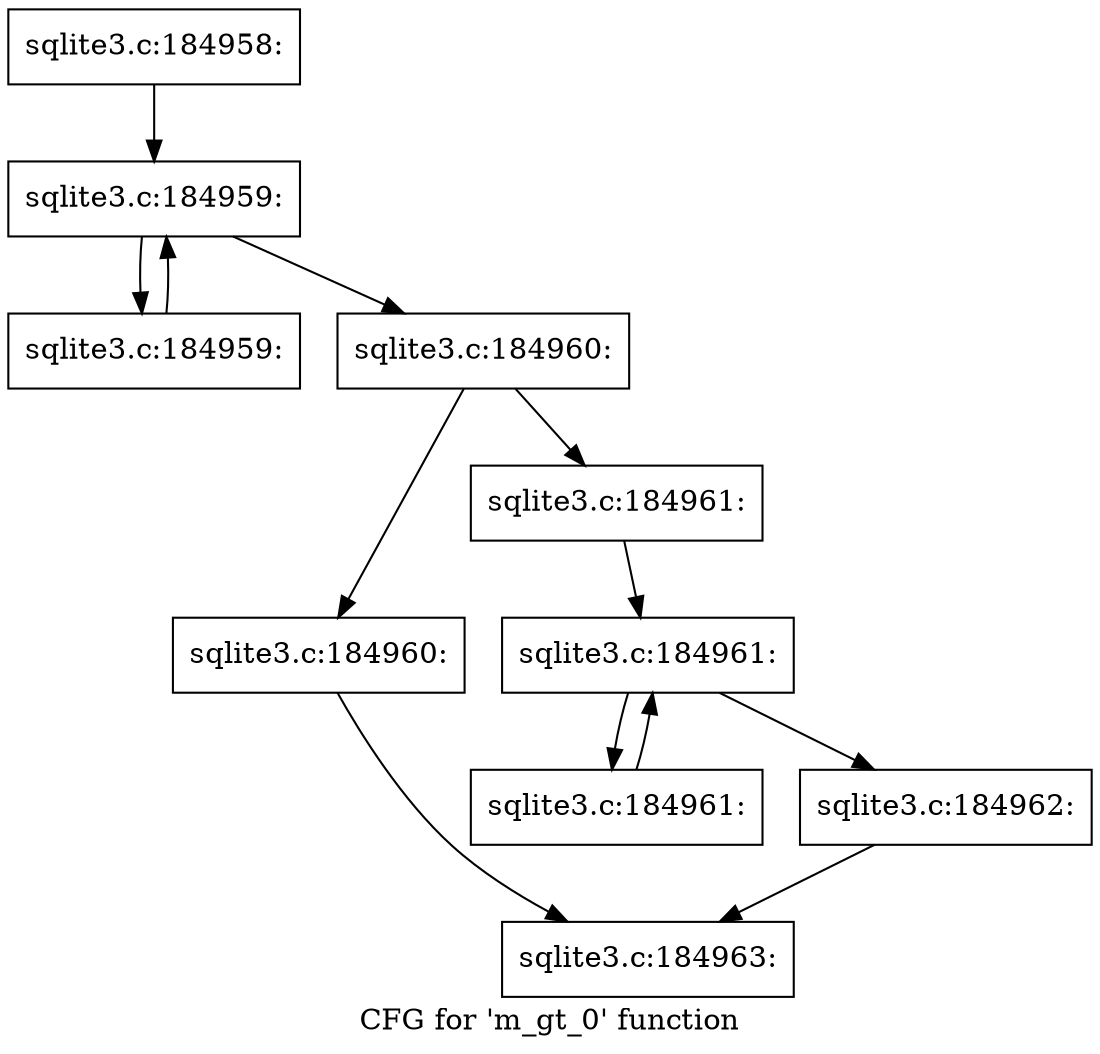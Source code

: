 digraph "CFG for 'm_gt_0' function" {
	label="CFG for 'm_gt_0' function";

	Node0x55c0facb0100 [shape=record,label="{sqlite3.c:184958:}"];
	Node0x55c0facb0100 -> Node0x55c0facb4120;
	Node0x55c0facb4120 [shape=record,label="{sqlite3.c:184959:}"];
	Node0x55c0facb4120 -> Node0x55c0f6c5b8f0;
	Node0x55c0facb4120 -> Node0x55c0facb0440;
	Node0x55c0f6c5b8f0 [shape=record,label="{sqlite3.c:184959:}"];
	Node0x55c0f6c5b8f0 -> Node0x55c0facb4120;
	Node0x55c0facb0440 [shape=record,label="{sqlite3.c:184960:}"];
	Node0x55c0facb0440 -> Node0x55c0facb4c00;
	Node0x55c0facb0440 -> Node0x55c0facb51c0;
	Node0x55c0facb4c00 [shape=record,label="{sqlite3.c:184960:}"];
	Node0x55c0facb4c00 -> Node0x55c0facb0280;
	Node0x55c0facb51c0 [shape=record,label="{sqlite3.c:184961:}"];
	Node0x55c0facb51c0 -> Node0x55c0facb5560;
	Node0x55c0facb5560 [shape=record,label="{sqlite3.c:184961:}"];
	Node0x55c0facb5560 -> Node0x55c0f6b6b350;
	Node0x55c0facb5560 -> Node0x55c0facb55e0;
	Node0x55c0f6b6b350 [shape=record,label="{sqlite3.c:184961:}"];
	Node0x55c0f6b6b350 -> Node0x55c0facb5560;
	Node0x55c0facb55e0 [shape=record,label="{sqlite3.c:184962:}"];
	Node0x55c0facb55e0 -> Node0x55c0facb0280;
	Node0x55c0facb0280 [shape=record,label="{sqlite3.c:184963:}"];
}
